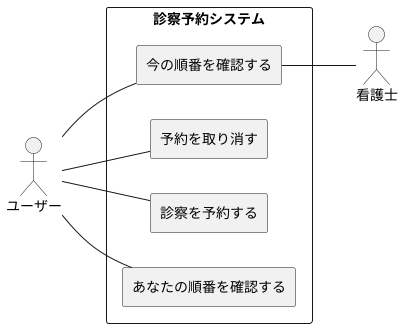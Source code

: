 @startuml ユースケース図
left to right direction


actor ユーザー as User
actor 看護士 as Nurse

rectangle "診察予約システム" {
  rectangle "予約を取り消す" as 取消
  rectangle "診察を予約する" as 予約
  rectangle "あなたの順番を確認する" as YourTurn
  rectangle "今の順番を確認する" as NowTurn
  


  User -- 取消
  User -- 予約 
  User -- YourTurn
  Nurse -up- NowTurn
  User -- NowTurn
}
@enduml
